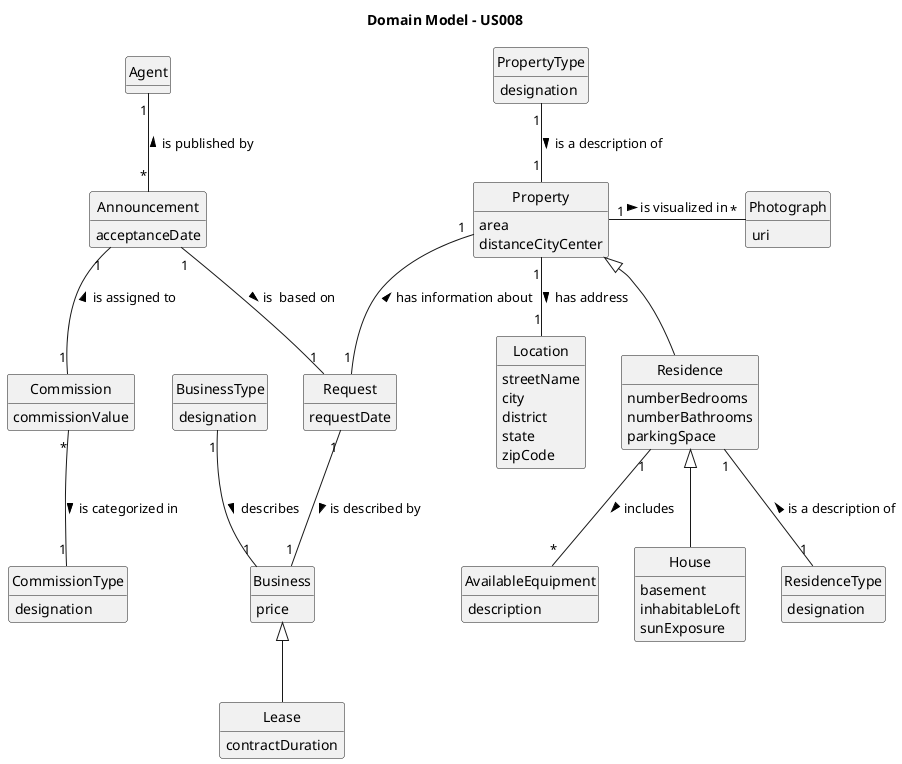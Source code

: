 @startuml
skinparam monochrome true
skinparam packageStyle rectangle
skinparam shadowing false

'left to right direction

skinparam classAttributeIconSize 0

hide circle
hide methods

title Domain Model - US008


'class Agency {
'id
'designation
'emailAddress
'phoneNumber
'}
'
'class Employee {
'}
'
'class Person{
'name
'email
'passportCardNumber
'taxNumber
'phoneNumber
'}

class Announcement{
acceptanceDate
}

class Agent{
}

class Property{
 area
 distanceCityCenter
}

class Residence{
 numberBedrooms
 numberBathrooms
 parkingSpace
}

class AvailableEquipment{
description
}

class House{
 basement
 inhabitableLoft
 sunExposure
}

class PropertyType{
designation
}

class ResidenceType{
designation
}

class Photograph{
uri
}

class Location{
streetName
city
district
state
zipCode
}

class Business{
price
}

class BusinessType{
designation
}

class Lease{
contractDuration
}

class Commission {
commissionValue
}

class CommissionType {
designation
}

class Request{
requestDate
}

Agent "1" -- "*" Announcement: is published by <
PropertyType "1" -- "1" Property: is a description of >
Residence -up-|> Property
ResidenceType "1" -up- "1" Residence: is a description of >
House -up-|> Residence
Property "1" - "*" Photograph: is visualized in >
Property "1"--"1" Location: has address >
Business <|-- Lease
Residence "1" -- "*"AvailableEquipment: includes >
Announcement "1" -- "1" Commission : is assigned to <
Commission "*" -- "1" CommissionType : is categorized in >
Property "1" -- "1" Request : < has information about
Request "1" -- "1" Business: is described by >
BusinessType "1" -- "1" Business : describes >
Announcement "1" -- "1" Request : is  based on >

@enduml